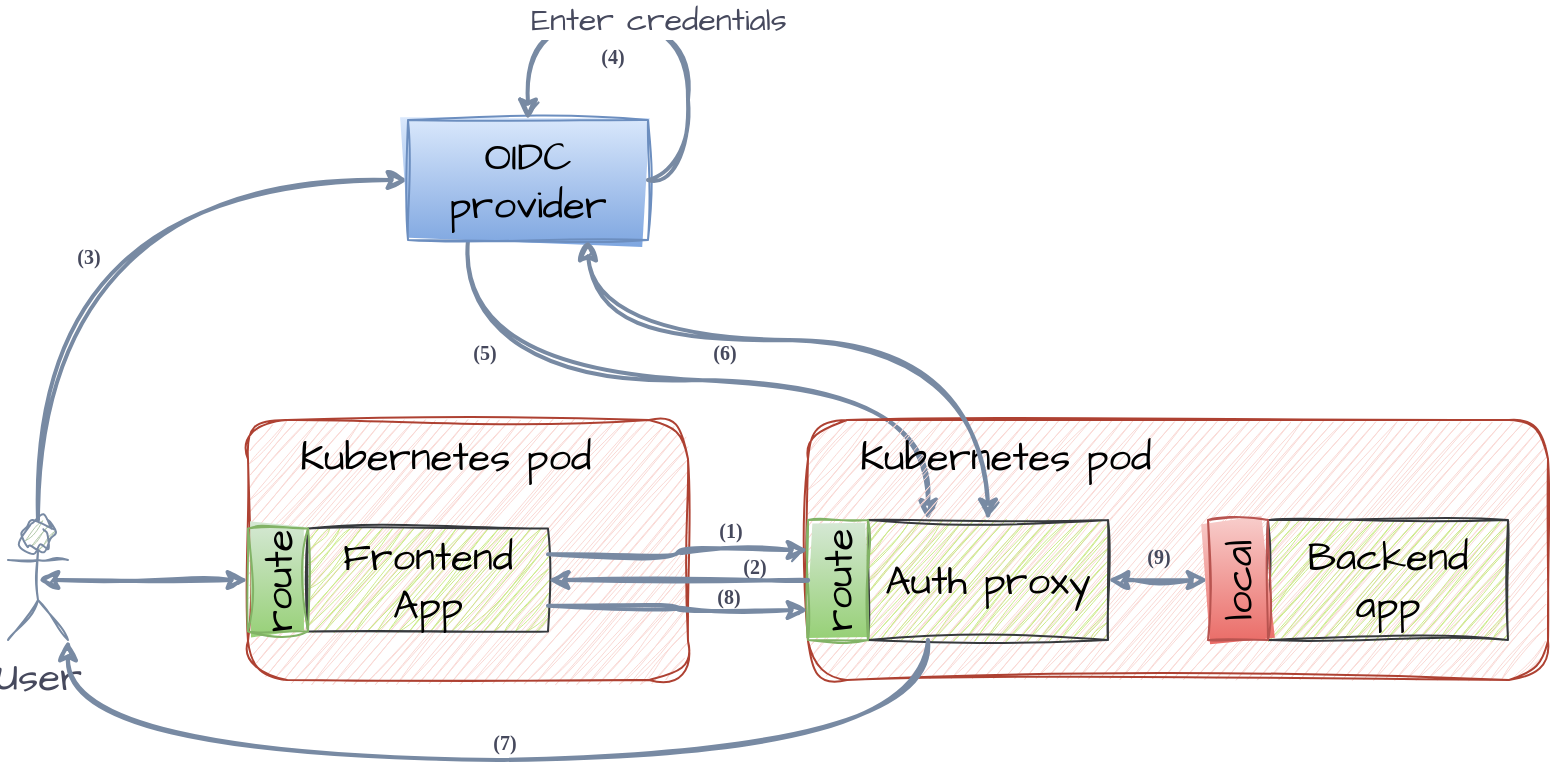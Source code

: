 <mxfile version="21.2.1" type="device">
  <diagram name="Page-1" id="5_d4wh0Xv4MuoWFGOAsZ">
    <mxGraphModel dx="1295" dy="964" grid="0" gridSize="10" guides="1" tooltips="1" connect="1" arrows="1" fold="1" page="0" pageScale="1" pageWidth="850" pageHeight="1100" math="0" shadow="0">
      <root>
        <mxCell id="0" />
        <mxCell id="1" parent="0" />
        <mxCell id="PkYwKs-KA-kLoRpHZBZQ-34" style="edgeStyle=orthogonalEdgeStyle;rounded=0;sketch=1;hachureGap=4;jiggle=2;curveFitting=1;orthogonalLoop=1;jettySize=auto;html=1;exitX=0.5;exitY=0;exitDx=0;exitDy=0;exitPerimeter=0;entryX=0;entryY=0.5;entryDx=0;entryDy=0;strokeColor=#788AA3;fontFamily=Architects Daughter;fontSource=https%3A%2F%2Ffonts.googleapis.com%2Fcss%3Ffamily%3DArchitects%2BDaughter;fontSize=16;fontColor=#46495D;fillColor=#B2C9AB;strokeWidth=2;curved=1;endArrow=classic;endFill=1;startArrow=none;startFill=0;" edge="1" parent="1" source="PkYwKs-KA-kLoRpHZBZQ-5" target="PkYwKs-KA-kLoRpHZBZQ-6">
          <mxGeometry relative="1" as="geometry" />
        </mxCell>
        <mxCell id="PkYwKs-KA-kLoRpHZBZQ-5" value="User" style="shape=umlActor;verticalLabelPosition=bottom;verticalAlign=top;html=1;outlineConnect=0;sketch=1;hachureGap=4;jiggle=2;curveFitting=1;strokeColor=#788AA3;fontFamily=Architects Daughter;fontSource=https%3A%2F%2Ffonts.googleapis.com%2Fcss%3Ffamily%3DArchitects%2BDaughter;fontSize=20;fontColor=#46495D;fillColor=#B2C9AB;" vertex="1" parent="1">
          <mxGeometry x="190" y="390" width="30" height="60" as="geometry" />
        </mxCell>
        <mxCell id="PkYwKs-KA-kLoRpHZBZQ-36" style="edgeStyle=orthogonalEdgeStyle;rounded=0;sketch=1;hachureGap=4;jiggle=2;curveFitting=1;orthogonalLoop=1;jettySize=auto;html=1;exitX=0.25;exitY=1;exitDx=0;exitDy=0;strokeColor=#788AA3;fontFamily=Architects Daughter;fontSource=https%3A%2F%2Ffonts.googleapis.com%2Fcss%3Ffamily%3DArchitects%2BDaughter;fontSize=16;fontColor=#46495D;fillColor=#B2C9AB;curved=1;strokeWidth=2;entryX=0.25;entryY=0;entryDx=0;entryDy=0;" edge="1" parent="1" source="PkYwKs-KA-kLoRpHZBZQ-6" target="PkYwKs-KA-kLoRpHZBZQ-18">
          <mxGeometry relative="1" as="geometry" />
        </mxCell>
        <mxCell id="PkYwKs-KA-kLoRpHZBZQ-6" value="OIDC provider" style="rounded=0;whiteSpace=wrap;html=1;sketch=1;hachureGap=4;jiggle=2;curveFitting=1;strokeColor=#6c8ebf;fontFamily=Architects Daughter;fontSource=https%3A%2F%2Ffonts.googleapis.com%2Fcss%3Ffamily%3DArchitects%2BDaughter;fontSize=20;fillColor=#dae8fc;gradientColor=#7ea6e0;" vertex="1" parent="1">
          <mxGeometry x="390" y="190" width="120" height="60" as="geometry" />
        </mxCell>
        <mxCell id="PkYwKs-KA-kLoRpHZBZQ-30" value="" style="group" vertex="1" connectable="0" parent="1">
          <mxGeometry x="310" y="340" width="220" height="130" as="geometry" />
        </mxCell>
        <mxCell id="PkYwKs-KA-kLoRpHZBZQ-8" value="&lt;div align=&quot;left&quot;&gt;&amp;nbsp;&amp;nbsp; Kubernetes pod&lt;br&gt;&lt;/div&gt;" style="rounded=1;whiteSpace=wrap;html=1;sketch=1;hachureGap=4;jiggle=2;curveFitting=1;strokeColor=#ae4132;fontFamily=Architects Daughter;fontSource=https%3A%2F%2Ffonts.googleapis.com%2Fcss%3Ffamily%3DArchitects%2BDaughter;fontSize=20;fillColor=#fad9d5;align=left;glass=0;verticalAlign=top;" vertex="1" parent="PkYwKs-KA-kLoRpHZBZQ-30">
          <mxGeometry width="220" height="130" as="geometry" />
        </mxCell>
        <mxCell id="PkYwKs-KA-kLoRpHZBZQ-4" value="&lt;div&gt;Frontend&lt;/div&gt;&lt;div&gt;App&lt;br&gt;&lt;/div&gt;" style="rounded=0;whiteSpace=wrap;html=1;sketch=1;hachureGap=4;jiggle=2;curveFitting=1;strokeColor=#36393d;fontFamily=Architects Daughter;fontSource=https%3A%2F%2Ffonts.googleapis.com%2Fcss%3Ffamily%3DArchitects%2BDaughter;fontSize=20;fillColor=#cdeb8b;" vertex="1" parent="PkYwKs-KA-kLoRpHZBZQ-30">
          <mxGeometry x="30" y="54.286" width="120" height="51.429" as="geometry" />
        </mxCell>
        <mxCell id="PkYwKs-KA-kLoRpHZBZQ-16" value="route" style="rounded=0;whiteSpace=wrap;html=1;sketch=1;hachureGap=4;jiggle=2;curveFitting=1;strokeColor=#82b366;fontFamily=Architects Daughter;fontSource=https%3A%2F%2Ffonts.googleapis.com%2Fcss%3Ffamily%3DArchitects%2BDaughter;fontSize=20;fillColor=#d5e8d4;gradientColor=#97d077;horizontal=0;" vertex="1" parent="PkYwKs-KA-kLoRpHZBZQ-30">
          <mxGeometry y="54.286" width="30" height="51.429" as="geometry" />
        </mxCell>
        <mxCell id="PkYwKs-KA-kLoRpHZBZQ-31" value="" style="group" vertex="1" connectable="0" parent="1">
          <mxGeometry x="590" y="340" width="370" height="130" as="geometry" />
        </mxCell>
        <mxCell id="PkYwKs-KA-kLoRpHZBZQ-15" value="&lt;div align=&quot;left&quot;&gt;&amp;nbsp;&amp;nbsp; Kubernetes pod&lt;br&gt;&lt;/div&gt;" style="rounded=1;whiteSpace=wrap;html=1;sketch=1;hachureGap=4;jiggle=2;curveFitting=1;strokeColor=#ae4132;fontFamily=Architects Daughter;fontSource=https%3A%2F%2Ffonts.googleapis.com%2Fcss%3Ffamily%3DArchitects%2BDaughter;fontSize=20;fillColor=#fad9d5;align=left;glass=0;verticalAlign=top;" vertex="1" parent="PkYwKs-KA-kLoRpHZBZQ-31">
          <mxGeometry width="370" height="130" as="geometry" />
        </mxCell>
        <mxCell id="PkYwKs-KA-kLoRpHZBZQ-41" style="edgeStyle=orthogonalEdgeStyle;rounded=0;sketch=1;hachureGap=4;jiggle=2;curveFitting=1;orthogonalLoop=1;jettySize=auto;html=1;exitX=1;exitY=0.5;exitDx=0;exitDy=0;entryX=0;entryY=0.5;entryDx=0;entryDy=0;strokeColor=#788AA3;fontFamily=Architects Daughter;fontSource=https%3A%2F%2Ffonts.googleapis.com%2Fcss%3Ffamily%3DArchitects%2BDaughter;fontSize=16;fontColor=#46495D;fillColor=#B2C9AB;strokeWidth=2;startArrow=classic;startFill=1;" edge="1" parent="PkYwKs-KA-kLoRpHZBZQ-31" source="PkYwKs-KA-kLoRpHZBZQ-18" target="PkYwKs-KA-kLoRpHZBZQ-25">
          <mxGeometry relative="1" as="geometry" />
        </mxCell>
        <mxCell id="PkYwKs-KA-kLoRpHZBZQ-18" value="Auth proxy" style="rounded=0;whiteSpace=wrap;html=1;sketch=1;hachureGap=4;jiggle=2;curveFitting=1;strokeColor=#36393d;fontFamily=Architects Daughter;fontSource=https%3A%2F%2Ffonts.googleapis.com%2Fcss%3Ffamily%3DArchitects%2BDaughter;fontSize=20;fillColor=#cdeb8b;" vertex="1" parent="PkYwKs-KA-kLoRpHZBZQ-31">
          <mxGeometry x="30" y="50" width="120" height="60" as="geometry" />
        </mxCell>
        <mxCell id="PkYwKs-KA-kLoRpHZBZQ-19" value="route" style="rounded=0;whiteSpace=wrap;html=1;sketch=1;hachureGap=4;jiggle=2;curveFitting=1;strokeColor=#82b366;fontFamily=Architects Daughter;fontSource=https%3A%2F%2Ffonts.googleapis.com%2Fcss%3Ffamily%3DArchitects%2BDaughter;fontSize=20;fillColor=#d5e8d4;gradientColor=#97d077;horizontal=0;" vertex="1" parent="PkYwKs-KA-kLoRpHZBZQ-31">
          <mxGeometry y="50" width="30" height="60" as="geometry" />
        </mxCell>
        <mxCell id="PkYwKs-KA-kLoRpHZBZQ-21" value="Backend app" style="rounded=0;whiteSpace=wrap;html=1;sketch=1;hachureGap=4;jiggle=2;curveFitting=1;strokeColor=#36393d;fontFamily=Architects Daughter;fontSource=https%3A%2F%2Ffonts.googleapis.com%2Fcss%3Ffamily%3DArchitects%2BDaughter;fontSize=20;fillColor=#cdeb8b;" vertex="1" parent="PkYwKs-KA-kLoRpHZBZQ-31">
          <mxGeometry x="230" y="50" width="120" height="60" as="geometry" />
        </mxCell>
        <mxCell id="PkYwKs-KA-kLoRpHZBZQ-25" value="local" style="rounded=0;whiteSpace=wrap;html=1;sketch=1;hachureGap=4;jiggle=2;curveFitting=1;strokeColor=#b85450;fontFamily=Architects Daughter;fontSource=https%3A%2F%2Ffonts.googleapis.com%2Fcss%3Ffamily%3DArchitects%2BDaughter;fontSize=20;fillColor=#f8cecc;gradientColor=#ea6b66;horizontal=0;" vertex="1" parent="PkYwKs-KA-kLoRpHZBZQ-31">
          <mxGeometry x="200" y="50" width="30" height="60" as="geometry" />
        </mxCell>
        <mxCell id="PkYwKs-KA-kLoRpHZBZQ-55" value="&lt;font style=&quot;font-size: 15px;&quot; face=&quot;Verdana&quot;&gt;&lt;font size=&quot;1&quot;&gt;&lt;b&gt;(9)&lt;/b&gt;&lt;/font&gt;&lt;/font&gt;" style="text;html=1;align=center;verticalAlign=middle;resizable=0;points=[];autosize=1;strokeColor=none;fillColor=none;fontSize=20;fontFamily=Architects Daughter;fontColor=#46495D;" vertex="1" parent="PkYwKs-KA-kLoRpHZBZQ-31">
          <mxGeometry x="155" y="45" width="40" height="40" as="geometry" />
        </mxCell>
        <mxCell id="PkYwKs-KA-kLoRpHZBZQ-35" value="Enter credentials" style="edgeStyle=orthogonalEdgeStyle;rounded=0;sketch=1;hachureGap=4;jiggle=2;curveFitting=1;orthogonalLoop=1;jettySize=auto;html=1;exitX=1;exitY=0.5;exitDx=0;exitDy=0;entryX=0.5;entryY=0;entryDx=0;entryDy=0;strokeColor=#788AA3;fontFamily=Architects Daughter;fontSource=https%3A%2F%2Ffonts.googleapis.com%2Fcss%3Ffamily%3DArchitects%2BDaughter;fontSize=16;fontColor=#46495D;fillColor=#B2C9AB;curved=1;strokeWidth=2;" edge="1" parent="1" source="PkYwKs-KA-kLoRpHZBZQ-6" target="PkYwKs-KA-kLoRpHZBZQ-6">
          <mxGeometry relative="1" as="geometry">
            <Array as="points">
              <mxPoint x="530" y="220" />
              <mxPoint x="530" y="140" />
              <mxPoint x="450" y="140" />
            </Array>
          </mxGeometry>
        </mxCell>
        <mxCell id="PkYwKs-KA-kLoRpHZBZQ-37" style="edgeStyle=orthogonalEdgeStyle;rounded=0;sketch=1;hachureGap=4;jiggle=2;curveFitting=1;orthogonalLoop=1;jettySize=auto;html=1;exitX=0;exitY=0.5;exitDx=0;exitDy=0;entryX=1;entryY=0.5;entryDx=0;entryDy=0;strokeColor=#788AA3;fontFamily=Architects Daughter;fontSource=https%3A%2F%2Ffonts.googleapis.com%2Fcss%3Ffamily%3DArchitects%2BDaughter;fontSize=16;fontColor=#46495D;fillColor=#B2C9AB;curved=1;strokeWidth=2;" edge="1" parent="1" source="PkYwKs-KA-kLoRpHZBZQ-19" target="PkYwKs-KA-kLoRpHZBZQ-4">
          <mxGeometry relative="1" as="geometry" />
        </mxCell>
        <mxCell id="PkYwKs-KA-kLoRpHZBZQ-40" style="edgeStyle=orthogonalEdgeStyle;rounded=0;sketch=1;hachureGap=4;jiggle=2;curveFitting=1;orthogonalLoop=1;jettySize=auto;html=1;exitX=1;exitY=0.25;exitDx=0;exitDy=0;entryX=0;entryY=0.25;entryDx=0;entryDy=0;strokeColor=#788AA3;fontFamily=Architects Daughter;fontSource=https%3A%2F%2Ffonts.googleapis.com%2Fcss%3Ffamily%3DArchitects%2BDaughter;fontSize=16;fontColor=#46495D;fillColor=#B2C9AB;strokeWidth=2;curved=1;" edge="1" parent="1" source="PkYwKs-KA-kLoRpHZBZQ-4" target="PkYwKs-KA-kLoRpHZBZQ-19">
          <mxGeometry relative="1" as="geometry" />
        </mxCell>
        <mxCell id="PkYwKs-KA-kLoRpHZBZQ-42" style="edgeStyle=orthogonalEdgeStyle;rounded=0;sketch=1;hachureGap=4;jiggle=2;curveFitting=1;orthogonalLoop=1;jettySize=auto;html=1;exitX=0;exitY=0.5;exitDx=0;exitDy=0;entryX=0.5;entryY=0.5;entryDx=0;entryDy=0;entryPerimeter=0;strokeColor=#788AA3;fontFamily=Architects Daughter;fontSource=https%3A%2F%2Ffonts.googleapis.com%2Fcss%3Ffamily%3DArchitects%2BDaughter;fontSize=16;fontColor=#46495D;fillColor=#B2C9AB;strokeWidth=2;startArrow=classic;startFill=1;" edge="1" parent="1" source="PkYwKs-KA-kLoRpHZBZQ-16" target="PkYwKs-KA-kLoRpHZBZQ-5">
          <mxGeometry relative="1" as="geometry" />
        </mxCell>
        <mxCell id="PkYwKs-KA-kLoRpHZBZQ-44" style="edgeStyle=orthogonalEdgeStyle;rounded=0;sketch=1;hachureGap=4;jiggle=2;curveFitting=1;orthogonalLoop=1;jettySize=auto;html=1;exitX=1;exitY=0.75;exitDx=0;exitDy=0;entryX=0;entryY=0.75;entryDx=0;entryDy=0;strokeColor=#788AA3;fontFamily=Architects Daughter;fontSource=https%3A%2F%2Ffonts.googleapis.com%2Fcss%3Ffamily%3DArchitects%2BDaughter;fontSize=16;fontColor=#46495D;fillColor=#B2C9AB;curved=1;strokeWidth=2;" edge="1" parent="1" source="PkYwKs-KA-kLoRpHZBZQ-4" target="PkYwKs-KA-kLoRpHZBZQ-19">
          <mxGeometry relative="1" as="geometry" />
        </mxCell>
        <mxCell id="PkYwKs-KA-kLoRpHZBZQ-45" style="edgeStyle=orthogonalEdgeStyle;rounded=0;sketch=1;hachureGap=4;jiggle=2;curveFitting=1;orthogonalLoop=1;jettySize=auto;html=1;exitX=0.5;exitY=0;exitDx=0;exitDy=0;entryX=0.75;entryY=1;entryDx=0;entryDy=0;strokeColor=#788AA3;fontFamily=Architects Daughter;fontSource=https%3A%2F%2Ffonts.googleapis.com%2Fcss%3Ffamily%3DArchitects%2BDaughter;fontSize=16;fontColor=#46495D;fillColor=#B2C9AB;curved=1;strokeWidth=2;startArrow=classic;startFill=1;" edge="1" parent="1" source="PkYwKs-KA-kLoRpHZBZQ-18" target="PkYwKs-KA-kLoRpHZBZQ-6">
          <mxGeometry relative="1" as="geometry">
            <Array as="points">
              <mxPoint x="680" y="300" />
              <mxPoint x="480" y="300" />
            </Array>
          </mxGeometry>
        </mxCell>
        <mxCell id="PkYwKs-KA-kLoRpHZBZQ-47" value="&lt;font style=&quot;font-size: 15px;&quot; face=&quot;Verdana&quot;&gt;&lt;font size=&quot;1&quot;&gt;&lt;b&gt;(1)&lt;/b&gt;&lt;/font&gt;&lt;/font&gt;" style="text;html=1;align=center;verticalAlign=middle;resizable=0;points=[];autosize=1;strokeColor=none;fillColor=none;fontSize=20;fontFamily=Architects Daughter;fontColor=#46495D;" vertex="1" parent="1">
          <mxGeometry x="533" y="374" width="36" height="36" as="geometry" />
        </mxCell>
        <mxCell id="PkYwKs-KA-kLoRpHZBZQ-48" value="&lt;font style=&quot;font-size: 15px;&quot; face=&quot;Verdana&quot;&gt;&lt;font size=&quot;1&quot;&gt;&lt;b&gt;(2)&lt;/b&gt;&lt;/font&gt;&lt;/font&gt;" style="text;html=1;align=center;verticalAlign=middle;resizable=0;points=[];autosize=1;strokeColor=none;fillColor=none;fontSize=20;fontFamily=Architects Daughter;fontColor=#46495D;" vertex="1" parent="1">
          <mxGeometry x="545" y="392" width="36" height="36" as="geometry" />
        </mxCell>
        <mxCell id="PkYwKs-KA-kLoRpHZBZQ-50" value="&lt;font style=&quot;font-size: 15px;&quot; face=&quot;Verdana&quot;&gt;&lt;font size=&quot;1&quot;&gt;&lt;b&gt;(3)&lt;/b&gt;&lt;/font&gt;&lt;/font&gt;" style="text;html=1;align=center;verticalAlign=middle;resizable=0;points=[];autosize=1;strokeColor=none;fillColor=none;fontSize=20;fontFamily=Architects Daughter;fontColor=#46495D;" vertex="1" parent="1">
          <mxGeometry x="212" y="237" width="36" height="36" as="geometry" />
        </mxCell>
        <mxCell id="PkYwKs-KA-kLoRpHZBZQ-51" value="&lt;font style=&quot;font-size: 15px;&quot; face=&quot;Verdana&quot;&gt;&lt;font size=&quot;1&quot;&gt;&lt;b&gt;(4)&lt;/b&gt;&lt;/font&gt;&lt;/font&gt;" style="text;html=1;align=center;verticalAlign=middle;resizable=0;points=[];autosize=1;strokeColor=none;fillColor=none;fontSize=20;fontFamily=Architects Daughter;fontColor=#46495D;" vertex="1" parent="1">
          <mxGeometry x="474" y="137" width="36" height="36" as="geometry" />
        </mxCell>
        <mxCell id="PkYwKs-KA-kLoRpHZBZQ-52" value="&lt;font style=&quot;font-size: 15px;&quot; face=&quot;Verdana&quot;&gt;&lt;font size=&quot;1&quot;&gt;&lt;b&gt;(7)&lt;/b&gt;&lt;/font&gt;&lt;/font&gt;" style="text;html=1;align=center;verticalAlign=middle;resizable=0;points=[];autosize=1;strokeColor=none;fillColor=none;fontSize=20;fontFamily=Architects Daughter;fontColor=#46495D;" vertex="1" parent="1">
          <mxGeometry x="418" y="478" width="40" height="40" as="geometry" />
        </mxCell>
        <mxCell id="PkYwKs-KA-kLoRpHZBZQ-53" value="&lt;font style=&quot;font-size: 15px;&quot; face=&quot;Verdana&quot;&gt;&lt;font size=&quot;1&quot;&gt;&lt;b&gt;(5)&lt;/b&gt;&lt;/font&gt;&lt;/font&gt;" style="text;html=1;align=center;verticalAlign=middle;resizable=0;points=[];autosize=1;strokeColor=none;fillColor=none;fontSize=20;fontFamily=Architects Daughter;fontColor=#46495D;" vertex="1" parent="1">
          <mxGeometry x="410" y="285" width="36" height="36" as="geometry" />
        </mxCell>
        <mxCell id="PkYwKs-KA-kLoRpHZBZQ-54" value="&lt;font style=&quot;font-size: 15px;&quot; face=&quot;Verdana&quot;&gt;&lt;font size=&quot;1&quot;&gt;&lt;b&gt;(6)&lt;/b&gt;&lt;/font&gt;&lt;/font&gt;" style="text;html=1;align=center;verticalAlign=middle;resizable=0;points=[];autosize=1;strokeColor=none;fillColor=none;fontSize=20;fontFamily=Architects Daughter;fontColor=#46495D;" vertex="1" parent="1">
          <mxGeometry x="528" y="283" width="40" height="40" as="geometry" />
        </mxCell>
        <mxCell id="PkYwKs-KA-kLoRpHZBZQ-56" style="edgeStyle=orthogonalEdgeStyle;rounded=0;sketch=1;hachureGap=4;jiggle=2;curveFitting=1;orthogonalLoop=1;jettySize=auto;html=1;exitX=0.25;exitY=1;exitDx=0;exitDy=0;entryX=1;entryY=1;entryDx=0;entryDy=0;entryPerimeter=0;strokeColor=#788AA3;fontFamily=Architects Daughter;fontSource=https%3A%2F%2Ffonts.googleapis.com%2Fcss%3Ffamily%3DArchitects%2BDaughter;fontSize=16;fontColor=#46495D;fillColor=#B2C9AB;curved=1;strokeWidth=2;" edge="1" parent="1" source="PkYwKs-KA-kLoRpHZBZQ-18" target="PkYwKs-KA-kLoRpHZBZQ-5">
          <mxGeometry relative="1" as="geometry">
            <Array as="points">
              <mxPoint x="650" y="510" />
              <mxPoint x="220" y="510" />
            </Array>
          </mxGeometry>
        </mxCell>
        <mxCell id="PkYwKs-KA-kLoRpHZBZQ-58" value="&lt;font style=&quot;font-size: 15px;&quot; face=&quot;Verdana&quot;&gt;&lt;font size=&quot;1&quot;&gt;&lt;b&gt;(8)&lt;/b&gt;&lt;/font&gt;&lt;/font&gt;" style="text;html=1;align=center;verticalAlign=middle;resizable=0;points=[];autosize=1;strokeColor=none;fillColor=none;fontSize=20;fontFamily=Architects Daughter;fontColor=#46495D;" vertex="1" parent="1">
          <mxGeometry x="532" y="407" width="36" height="36" as="geometry" />
        </mxCell>
      </root>
    </mxGraphModel>
  </diagram>
</mxfile>
